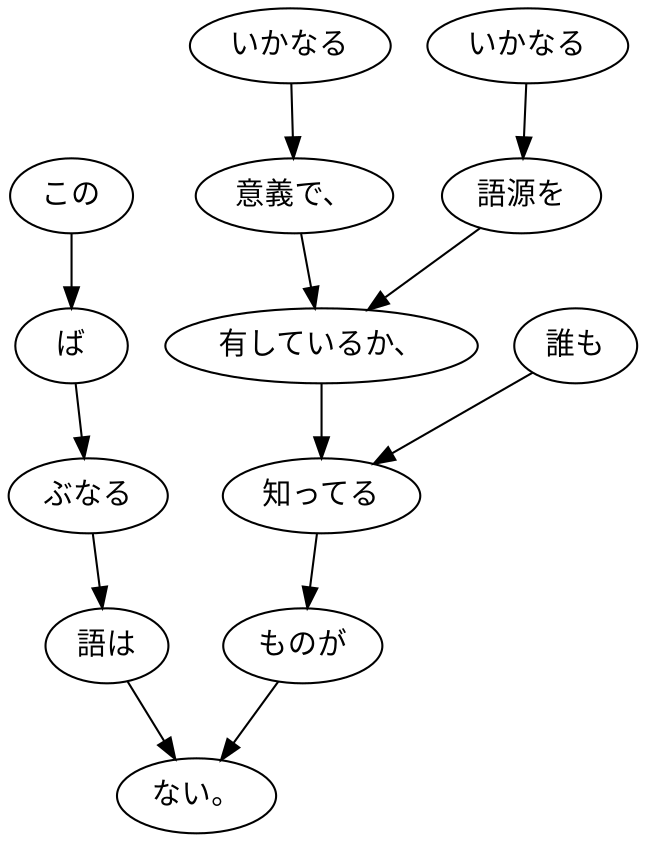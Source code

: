digraph graph6460 {
	node0 [label="この"];
	node1 [label="ば"];
	node2 [label="ぶなる"];
	node3 [label="語は"];
	node4 [label="いかなる"];
	node5 [label="意義で、"];
	node6 [label="いかなる"];
	node7 [label="語源を"];
	node8 [label="有しているか、"];
	node9 [label="誰も"];
	node10 [label="知ってる"];
	node11 [label="ものが"];
	node12 [label="ない。"];
	node0 -> node1;
	node1 -> node2;
	node2 -> node3;
	node3 -> node12;
	node4 -> node5;
	node5 -> node8;
	node6 -> node7;
	node7 -> node8;
	node8 -> node10;
	node9 -> node10;
	node10 -> node11;
	node11 -> node12;
}
